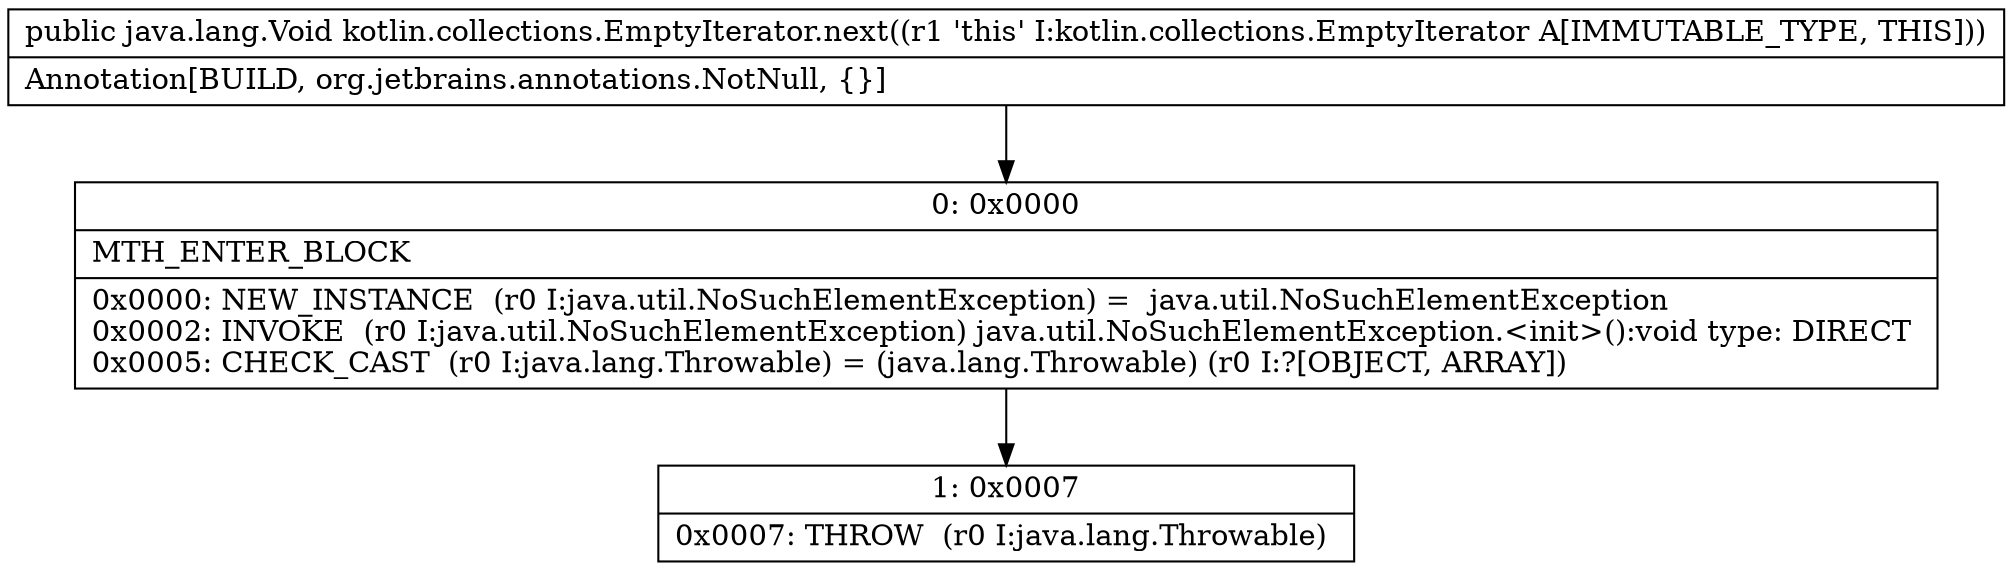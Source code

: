 digraph "CFG forkotlin.collections.EmptyIterator.next()Ljava\/lang\/Void;" {
Node_0 [shape=record,label="{0\:\ 0x0000|MTH_ENTER_BLOCK\l|0x0000: NEW_INSTANCE  (r0 I:java.util.NoSuchElementException) =  java.util.NoSuchElementException \l0x0002: INVOKE  (r0 I:java.util.NoSuchElementException) java.util.NoSuchElementException.\<init\>():void type: DIRECT \l0x0005: CHECK_CAST  (r0 I:java.lang.Throwable) = (java.lang.Throwable) (r0 I:?[OBJECT, ARRAY]) \l}"];
Node_1 [shape=record,label="{1\:\ 0x0007|0x0007: THROW  (r0 I:java.lang.Throwable) \l}"];
MethodNode[shape=record,label="{public java.lang.Void kotlin.collections.EmptyIterator.next((r1 'this' I:kotlin.collections.EmptyIterator A[IMMUTABLE_TYPE, THIS]))  | Annotation[BUILD, org.jetbrains.annotations.NotNull, \{\}]\l}"];
MethodNode -> Node_0;
Node_0 -> Node_1;
}

